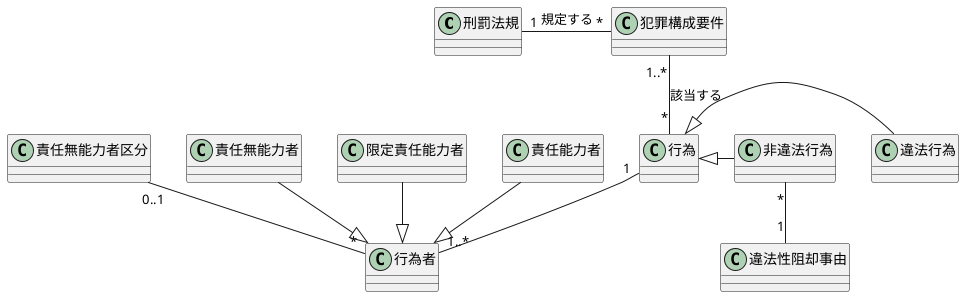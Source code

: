@startuml

class 刑罰法規
class 犯罪構成要件
class 行為
class 違法行為
class 非違法行為
class 違法性阻却事由
class 行為者
class 責任無能力者区分
class 責任無能力者
class 限定責任能力者
class 責任能力者

刑罰法規 "1"-r-"*" 犯罪構成要件 : 規定する
犯罪構成要件 "1..*"--"*" 行為 : 該当する
違法行為 -l-|> 行為
非違法行為 -l-|> 行為
非違法行為 "*"--"1" 違法性阻却事由
行為 "1"--"1..*" 行為者
責任無能力者区分 "0..1"--"*" 行為者
責任無能力者 --|> 行為者
限定責任能力者 --|> 行為者
責任能力者 --|> 行為者

@enduml
